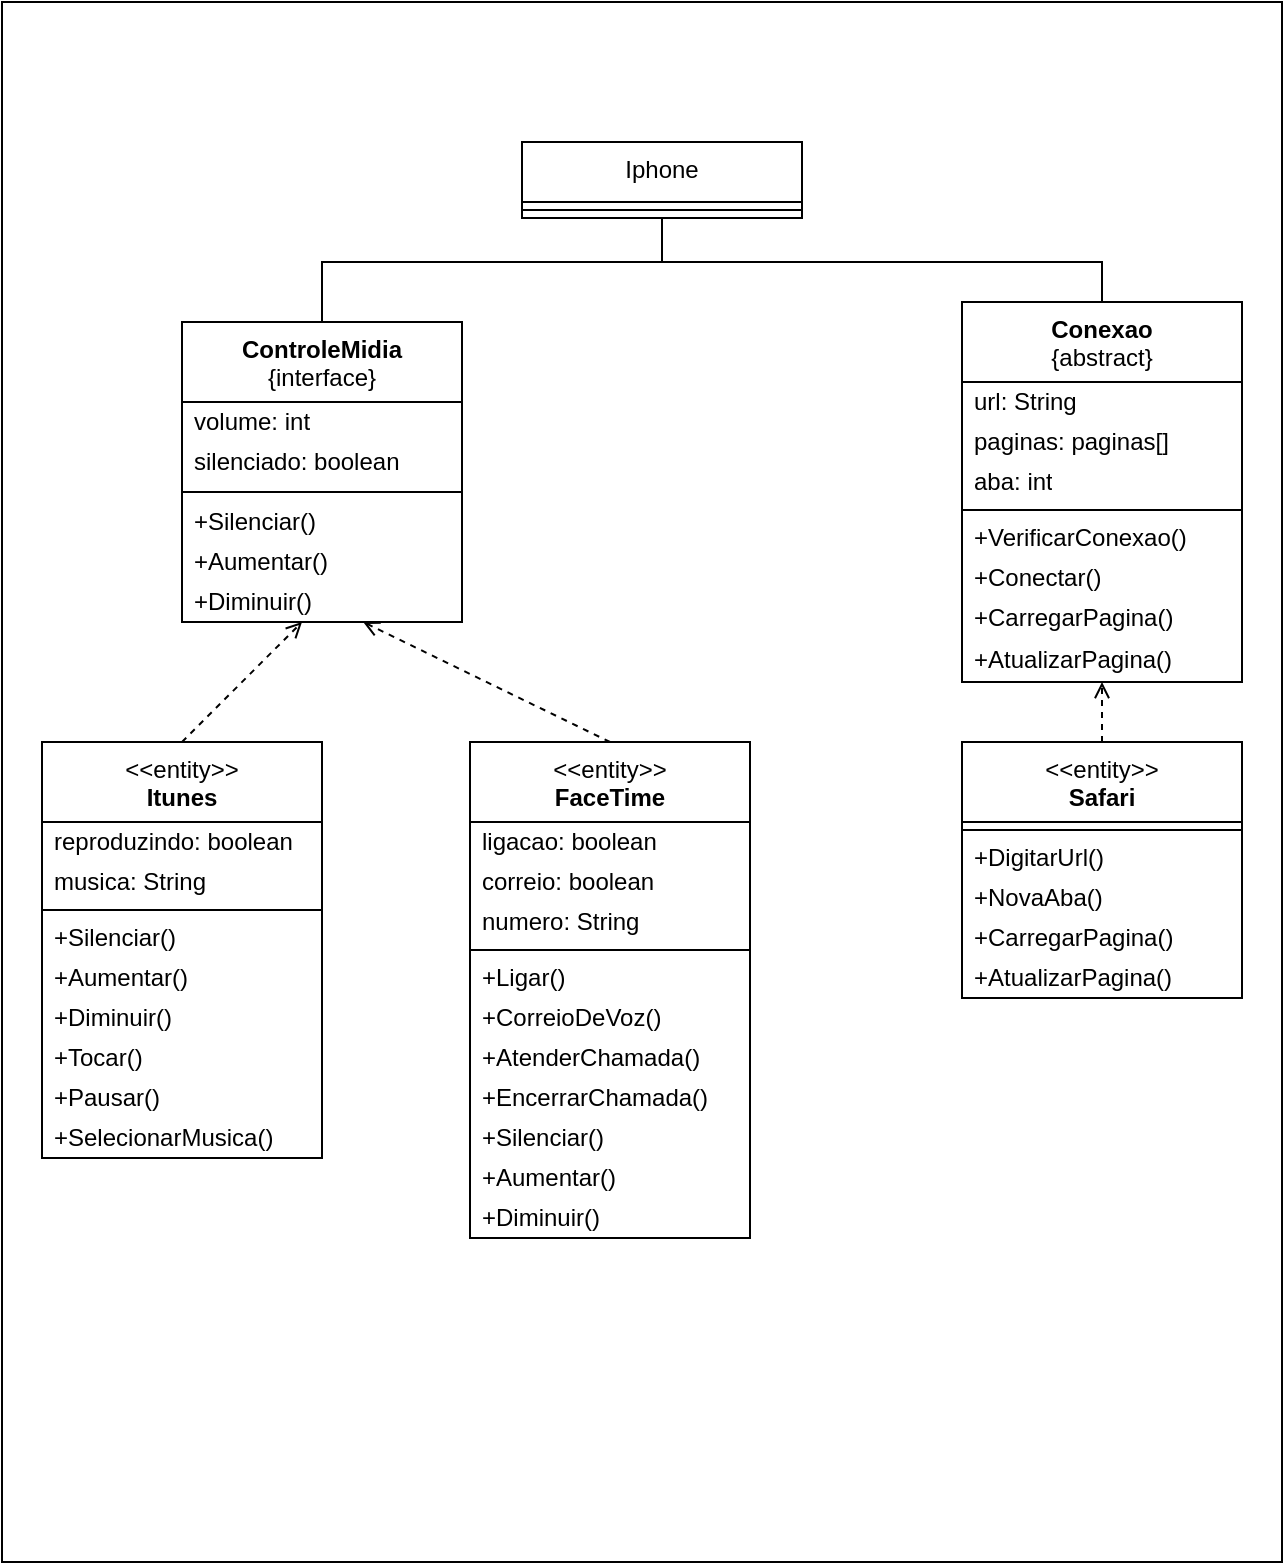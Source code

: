 <mxfile version="24.2.5" type="device">
  <diagram name="Página-1" id="nwM0cqjNn70up5FJQw5t">
    <mxGraphModel dx="1195" dy="697" grid="1" gridSize="10" guides="1" tooltips="1" connect="1" arrows="1" fold="1" page="1" pageScale="1" pageWidth="827" pageHeight="1169" math="0" shadow="0">
      <root>
        <mxCell id="0" />
        <mxCell id="1" parent="0" />
        <mxCell id="vtEWxaQYt0W5VI3pN4cC-109" value="" style="rounded=0;whiteSpace=wrap;html=1;" vertex="1" parent="1">
          <mxGeometry x="40" y="30" width="640" height="780" as="geometry" />
        </mxCell>
        <mxCell id="vtEWxaQYt0W5VI3pN4cC-14" value="Iphone" style="swimlane;fontStyle=0;align=center;verticalAlign=top;childLayout=stackLayout;horizontal=1;startSize=30;horizontalStack=0;resizeParent=1;resizeParentMax=0;resizeLast=0;collapsible=0;marginBottom=0;html=1;whiteSpace=wrap;" vertex="1" parent="1">
          <mxGeometry x="300" y="100" width="140" height="38" as="geometry" />
        </mxCell>
        <mxCell id="vtEWxaQYt0W5VI3pN4cC-19" value="" style="line;strokeWidth=1;fillColor=none;align=left;verticalAlign=middle;spacingTop=-1;spacingLeft=3;spacingRight=3;rotatable=0;labelPosition=right;points=[];portConstraint=eastwest;" vertex="1" parent="vtEWxaQYt0W5VI3pN4cC-14">
          <mxGeometry y="30" width="140" height="8" as="geometry" />
        </mxCell>
        <mxCell id="vtEWxaQYt0W5VI3pN4cC-22" value="&amp;lt;&amp;lt;entity&amp;gt;&amp;gt;&lt;br&gt;&lt;b&gt;Itunes&lt;/b&gt;" style="swimlane;fontStyle=0;align=center;verticalAlign=top;childLayout=stackLayout;horizontal=1;startSize=40;horizontalStack=0;resizeParent=1;resizeParentMax=0;resizeLast=0;collapsible=0;marginBottom=0;html=1;whiteSpace=wrap;" vertex="1" parent="1">
          <mxGeometry x="60" y="400" width="140" height="208" as="geometry" />
        </mxCell>
        <mxCell id="vtEWxaQYt0W5VI3pN4cC-24" value="reproduzindo: boolean" style="text;html=1;strokeColor=none;fillColor=none;align=left;verticalAlign=middle;spacingLeft=4;spacingRight=4;overflow=hidden;rotatable=0;points=[[0,0.5],[1,0.5]];portConstraint=eastwest;whiteSpace=wrap;" vertex="1" parent="vtEWxaQYt0W5VI3pN4cC-22">
          <mxGeometry y="40" width="140" height="20" as="geometry" />
        </mxCell>
        <mxCell id="vtEWxaQYt0W5VI3pN4cC-77" value="musica: String" style="text;html=1;strokeColor=none;fillColor=none;align=left;verticalAlign=middle;spacingLeft=4;spacingRight=4;overflow=hidden;rotatable=0;points=[[0,0.5],[1,0.5]];portConstraint=eastwest;whiteSpace=wrap;" vertex="1" parent="vtEWxaQYt0W5VI3pN4cC-22">
          <mxGeometry y="60" width="140" height="20" as="geometry" />
        </mxCell>
        <mxCell id="vtEWxaQYt0W5VI3pN4cC-27" value="" style="line;strokeWidth=1;fillColor=none;align=left;verticalAlign=middle;spacingTop=-1;spacingLeft=3;spacingRight=3;rotatable=0;labelPosition=right;points=[];portConstraint=eastwest;" vertex="1" parent="vtEWxaQYt0W5VI3pN4cC-22">
          <mxGeometry y="80" width="140" height="8" as="geometry" />
        </mxCell>
        <mxCell id="vtEWxaQYt0W5VI3pN4cC-29" value="+Silenciar()" style="text;html=1;strokeColor=none;fillColor=none;align=left;verticalAlign=middle;spacingLeft=4;spacingRight=4;overflow=hidden;rotatable=0;points=[[0,0.5],[1,0.5]];portConstraint=eastwest;whiteSpace=wrap;" vertex="1" parent="vtEWxaQYt0W5VI3pN4cC-22">
          <mxGeometry y="88" width="140" height="20" as="geometry" />
        </mxCell>
        <mxCell id="vtEWxaQYt0W5VI3pN4cC-57" value="+Aumentar()" style="text;html=1;strokeColor=none;fillColor=none;align=left;verticalAlign=middle;spacingLeft=4;spacingRight=4;overflow=hidden;rotatable=0;points=[[0,0.5],[1,0.5]];portConstraint=eastwest;whiteSpace=wrap;" vertex="1" parent="vtEWxaQYt0W5VI3pN4cC-22">
          <mxGeometry y="108" width="140" height="20" as="geometry" />
        </mxCell>
        <mxCell id="vtEWxaQYt0W5VI3pN4cC-58" value="+Diminuir()" style="text;html=1;strokeColor=none;fillColor=none;align=left;verticalAlign=middle;spacingLeft=4;spacingRight=4;overflow=hidden;rotatable=0;points=[[0,0.5],[1,0.5]];portConstraint=eastwest;whiteSpace=wrap;" vertex="1" parent="vtEWxaQYt0W5VI3pN4cC-22">
          <mxGeometry y="128" width="140" height="20" as="geometry" />
        </mxCell>
        <mxCell id="vtEWxaQYt0W5VI3pN4cC-65" value="+Tocar()" style="text;html=1;strokeColor=none;fillColor=none;align=left;verticalAlign=middle;spacingLeft=4;spacingRight=4;overflow=hidden;rotatable=0;points=[[0,0.5],[1,0.5]];portConstraint=eastwest;whiteSpace=wrap;" vertex="1" parent="vtEWxaQYt0W5VI3pN4cC-22">
          <mxGeometry y="148" width="140" height="20" as="geometry" />
        </mxCell>
        <mxCell id="vtEWxaQYt0W5VI3pN4cC-67" value="+Pausar()" style="text;html=1;strokeColor=none;fillColor=none;align=left;verticalAlign=middle;spacingLeft=4;spacingRight=4;overflow=hidden;rotatable=0;points=[[0,0.5],[1,0.5]];portConstraint=eastwest;whiteSpace=wrap;" vertex="1" parent="vtEWxaQYt0W5VI3pN4cC-22">
          <mxGeometry y="168" width="140" height="20" as="geometry" />
        </mxCell>
        <mxCell id="vtEWxaQYt0W5VI3pN4cC-68" value="+SelecionarMusica()" style="text;html=1;strokeColor=none;fillColor=none;align=left;verticalAlign=middle;spacingLeft=4;spacingRight=4;overflow=hidden;rotatable=0;points=[[0,0.5],[1,0.5]];portConstraint=eastwest;whiteSpace=wrap;" vertex="1" parent="vtEWxaQYt0W5VI3pN4cC-22">
          <mxGeometry y="188" width="140" height="20" as="geometry" />
        </mxCell>
        <mxCell id="vtEWxaQYt0W5VI3pN4cC-30" value="&amp;lt;&amp;lt;entity&amp;gt;&amp;gt;&lt;br&gt;&lt;b&gt;FaceTime&lt;/b&gt;" style="swimlane;fontStyle=0;align=center;verticalAlign=top;childLayout=stackLayout;horizontal=1;startSize=40;horizontalStack=0;resizeParent=1;resizeParentMax=0;resizeLast=0;collapsible=0;marginBottom=0;html=1;whiteSpace=wrap;" vertex="1" parent="1">
          <mxGeometry x="274" y="400" width="140" height="248" as="geometry" />
        </mxCell>
        <mxCell id="vtEWxaQYt0W5VI3pN4cC-32" value="ligacao: boolean" style="text;html=1;strokeColor=none;fillColor=none;align=left;verticalAlign=middle;spacingLeft=4;spacingRight=4;overflow=hidden;rotatable=0;points=[[0,0.5],[1,0.5]];portConstraint=eastwest;whiteSpace=wrap;" vertex="1" parent="vtEWxaQYt0W5VI3pN4cC-30">
          <mxGeometry y="40" width="140" height="20" as="geometry" />
        </mxCell>
        <mxCell id="vtEWxaQYt0W5VI3pN4cC-92" value="correio: boolean" style="text;html=1;strokeColor=none;fillColor=none;align=left;verticalAlign=middle;spacingLeft=4;spacingRight=4;overflow=hidden;rotatable=0;points=[[0,0.5],[1,0.5]];portConstraint=eastwest;whiteSpace=wrap;" vertex="1" parent="vtEWxaQYt0W5VI3pN4cC-30">
          <mxGeometry y="60" width="140" height="20" as="geometry" />
        </mxCell>
        <mxCell id="vtEWxaQYt0W5VI3pN4cC-104" value="numero: String" style="text;html=1;strokeColor=none;fillColor=none;align=left;verticalAlign=middle;spacingLeft=4;spacingRight=4;overflow=hidden;rotatable=0;points=[[0,0.5],[1,0.5]];portConstraint=eastwest;whiteSpace=wrap;" vertex="1" parent="vtEWxaQYt0W5VI3pN4cC-30">
          <mxGeometry y="80" width="140" height="20" as="geometry" />
        </mxCell>
        <mxCell id="vtEWxaQYt0W5VI3pN4cC-35" value="" style="line;strokeWidth=1;fillColor=none;align=left;verticalAlign=middle;spacingTop=-1;spacingLeft=3;spacingRight=3;rotatable=0;labelPosition=right;points=[];portConstraint=eastwest;" vertex="1" parent="vtEWxaQYt0W5VI3pN4cC-30">
          <mxGeometry y="100" width="140" height="8" as="geometry" />
        </mxCell>
        <mxCell id="vtEWxaQYt0W5VI3pN4cC-69" value="+Ligar()" style="text;html=1;strokeColor=none;fillColor=none;align=left;verticalAlign=middle;spacingLeft=4;spacingRight=4;overflow=hidden;rotatable=0;points=[[0,0.5],[1,0.5]];portConstraint=eastwest;whiteSpace=wrap;" vertex="1" parent="vtEWxaQYt0W5VI3pN4cC-30">
          <mxGeometry y="108" width="140" height="20" as="geometry" />
        </mxCell>
        <mxCell id="vtEWxaQYt0W5VI3pN4cC-70" value="+CorreioDeVoz()" style="text;html=1;strokeColor=none;fillColor=none;align=left;verticalAlign=middle;spacingLeft=4;spacingRight=4;overflow=hidden;rotatable=0;points=[[0,0.5],[1,0.5]];portConstraint=eastwest;whiteSpace=wrap;" vertex="1" parent="vtEWxaQYt0W5VI3pN4cC-30">
          <mxGeometry y="128" width="140" height="20" as="geometry" />
        </mxCell>
        <mxCell id="vtEWxaQYt0W5VI3pN4cC-81" value="+AtenderChamada()" style="text;html=1;strokeColor=none;fillColor=none;align=left;verticalAlign=middle;spacingLeft=4;spacingRight=4;overflow=hidden;rotatable=0;points=[[0,0.5],[1,0.5]];portConstraint=eastwest;whiteSpace=wrap;" vertex="1" parent="vtEWxaQYt0W5VI3pN4cC-30">
          <mxGeometry y="148" width="140" height="20" as="geometry" />
        </mxCell>
        <mxCell id="vtEWxaQYt0W5VI3pN4cC-80" value="+EncerrarChamada()" style="text;html=1;strokeColor=none;fillColor=none;align=left;verticalAlign=middle;spacingLeft=4;spacingRight=4;overflow=hidden;rotatable=0;points=[[0,0.5],[1,0.5]];portConstraint=eastwest;whiteSpace=wrap;" vertex="1" parent="vtEWxaQYt0W5VI3pN4cC-30">
          <mxGeometry y="168" width="140" height="20" as="geometry" />
        </mxCell>
        <mxCell id="vtEWxaQYt0W5VI3pN4cC-36" value="+Silenciar()" style="text;html=1;strokeColor=none;fillColor=none;align=left;verticalAlign=middle;spacingLeft=4;spacingRight=4;overflow=hidden;rotatable=0;points=[[0,0.5],[1,0.5]];portConstraint=eastwest;whiteSpace=wrap;" vertex="1" parent="vtEWxaQYt0W5VI3pN4cC-30">
          <mxGeometry y="188" width="140" height="20" as="geometry" />
        </mxCell>
        <mxCell id="vtEWxaQYt0W5VI3pN4cC-37" value="+Aumentar()" style="text;html=1;strokeColor=none;fillColor=none;align=left;verticalAlign=middle;spacingLeft=4;spacingRight=4;overflow=hidden;rotatable=0;points=[[0,0.5],[1,0.5]];portConstraint=eastwest;whiteSpace=wrap;" vertex="1" parent="vtEWxaQYt0W5VI3pN4cC-30">
          <mxGeometry y="208" width="140" height="20" as="geometry" />
        </mxCell>
        <mxCell id="vtEWxaQYt0W5VI3pN4cC-64" value="+Diminuir()" style="text;html=1;strokeColor=none;fillColor=none;align=left;verticalAlign=middle;spacingLeft=4;spacingRight=4;overflow=hidden;rotatable=0;points=[[0,0.5],[1,0.5]];portConstraint=eastwest;whiteSpace=wrap;" vertex="1" parent="vtEWxaQYt0W5VI3pN4cC-30">
          <mxGeometry y="228" width="140" height="20" as="geometry" />
        </mxCell>
        <mxCell id="vtEWxaQYt0W5VI3pN4cC-38" value="&lt;div&gt;&lt;b&gt;Conexao&lt;/b&gt;&lt;/div&gt;&lt;div&gt;{abstract}&lt;b&gt;&lt;br&gt;&lt;/b&gt;&lt;/div&gt;" style="swimlane;fontStyle=0;align=center;verticalAlign=top;childLayout=stackLayout;horizontal=1;startSize=40;horizontalStack=0;resizeParent=1;resizeParentMax=0;resizeLast=0;collapsible=0;marginBottom=0;html=1;whiteSpace=wrap;" vertex="1" parent="1">
          <mxGeometry x="520" y="180" width="140" height="190" as="geometry" />
        </mxCell>
        <mxCell id="vtEWxaQYt0W5VI3pN4cC-40" value="url: String" style="text;html=1;strokeColor=none;fillColor=none;align=left;verticalAlign=middle;spacingLeft=4;spacingRight=4;overflow=hidden;rotatable=0;points=[[0,0.5],[1,0.5]];portConstraint=eastwest;whiteSpace=wrap;" vertex="1" parent="vtEWxaQYt0W5VI3pN4cC-38">
          <mxGeometry y="40" width="140" height="20" as="geometry" />
        </mxCell>
        <mxCell id="vtEWxaQYt0W5VI3pN4cC-105" value="paginas: paginas[]" style="text;html=1;strokeColor=none;fillColor=none;align=left;verticalAlign=middle;spacingLeft=4;spacingRight=4;overflow=hidden;rotatable=0;points=[[0,0.5],[1,0.5]];portConstraint=eastwest;whiteSpace=wrap;" vertex="1" parent="vtEWxaQYt0W5VI3pN4cC-38">
          <mxGeometry y="60" width="140" height="20" as="geometry" />
        </mxCell>
        <mxCell id="vtEWxaQYt0W5VI3pN4cC-106" value="aba: int" style="text;html=1;strokeColor=none;fillColor=none;align=left;verticalAlign=middle;spacingLeft=4;spacingRight=4;overflow=hidden;rotatable=0;points=[[0,0.5],[1,0.5]];portConstraint=eastwest;whiteSpace=wrap;" vertex="1" parent="vtEWxaQYt0W5VI3pN4cC-38">
          <mxGeometry y="80" width="140" height="20" as="geometry" />
        </mxCell>
        <mxCell id="vtEWxaQYt0W5VI3pN4cC-43" value="" style="line;strokeWidth=1;fillColor=none;align=left;verticalAlign=middle;spacingTop=-1;spacingLeft=3;spacingRight=3;rotatable=0;labelPosition=right;points=[];portConstraint=eastwest;" vertex="1" parent="vtEWxaQYt0W5VI3pN4cC-38">
          <mxGeometry y="100" width="140" height="8" as="geometry" />
        </mxCell>
        <mxCell id="vtEWxaQYt0W5VI3pN4cC-45" value="+VerificarConexao()" style="text;html=1;strokeColor=none;fillColor=none;align=left;verticalAlign=middle;spacingLeft=4;spacingRight=4;overflow=hidden;rotatable=0;points=[[0,0.5],[1,0.5]];portConstraint=eastwest;whiteSpace=wrap;" vertex="1" parent="vtEWxaQYt0W5VI3pN4cC-38">
          <mxGeometry y="108" width="140" height="20" as="geometry" />
        </mxCell>
        <mxCell id="vtEWxaQYt0W5VI3pN4cC-78" value="+Conectar()" style="text;html=1;strokeColor=none;fillColor=none;align=left;verticalAlign=middle;spacingLeft=4;spacingRight=4;overflow=hidden;rotatable=0;points=[[0,0.5],[1,0.5]];portConstraint=eastwest;whiteSpace=wrap;" vertex="1" parent="vtEWxaQYt0W5VI3pN4cC-38">
          <mxGeometry y="128" width="140" height="20" as="geometry" />
        </mxCell>
        <mxCell id="vtEWxaQYt0W5VI3pN4cC-88" value="+CarregarPagina()" style="text;html=1;strokeColor=none;fillColor=none;align=left;verticalAlign=middle;spacingLeft=4;spacingRight=4;overflow=hidden;rotatable=0;points=[[0,0.5],[1,0.5]];portConstraint=eastwest;whiteSpace=wrap;" vertex="1" parent="vtEWxaQYt0W5VI3pN4cC-38">
          <mxGeometry y="148" width="140" height="20" as="geometry" />
        </mxCell>
        <mxCell id="vtEWxaQYt0W5VI3pN4cC-79" value="+AtualizarPagina()" style="text;html=1;strokeColor=none;fillColor=none;align=left;verticalAlign=middle;spacingLeft=4;spacingRight=4;overflow=hidden;rotatable=0;points=[[0,0.5],[1,0.5]];portConstraint=eastwest;whiteSpace=wrap;" vertex="1" parent="vtEWxaQYt0W5VI3pN4cC-38">
          <mxGeometry y="168" width="140" height="22" as="geometry" />
        </mxCell>
        <mxCell id="vtEWxaQYt0W5VI3pN4cC-46" value="&lt;div&gt;&lt;b&gt;ControleMidia&lt;/b&gt;&lt;/div&gt;&lt;div&gt;{interface}&lt;/div&gt;" style="swimlane;fontStyle=0;align=center;verticalAlign=top;childLayout=stackLayout;horizontal=1;startSize=40;horizontalStack=0;resizeParent=1;resizeParentMax=0;resizeLast=0;collapsible=0;marginBottom=0;html=1;whiteSpace=wrap;" vertex="1" parent="1">
          <mxGeometry x="130" y="190" width="140" height="150" as="geometry" />
        </mxCell>
        <mxCell id="vtEWxaQYt0W5VI3pN4cC-53" value="volume: int" style="text;html=1;strokeColor=none;fillColor=none;align=left;verticalAlign=middle;spacingLeft=4;spacingRight=4;overflow=hidden;rotatable=0;points=[[0,0.5],[1,0.5]];portConstraint=eastwest;whiteSpace=wrap;" vertex="1" parent="vtEWxaQYt0W5VI3pN4cC-46">
          <mxGeometry y="40" width="140" height="20" as="geometry" />
        </mxCell>
        <mxCell id="vtEWxaQYt0W5VI3pN4cC-63" value="silenciado: boolean" style="text;html=1;strokeColor=none;fillColor=none;align=left;verticalAlign=middle;spacingLeft=4;spacingRight=4;overflow=hidden;rotatable=0;points=[[0,0.5],[1,0.5]];portConstraint=eastwest;whiteSpace=wrap;" vertex="1" parent="vtEWxaQYt0W5VI3pN4cC-46">
          <mxGeometry y="60" width="140" height="20" as="geometry" />
        </mxCell>
        <mxCell id="vtEWxaQYt0W5VI3pN4cC-51" value="" style="line;strokeWidth=1;fillColor=none;align=left;verticalAlign=middle;spacingTop=-1;spacingLeft=3;spacingRight=3;rotatable=0;labelPosition=right;points=[];portConstraint=eastwest;" vertex="1" parent="vtEWxaQYt0W5VI3pN4cC-46">
          <mxGeometry y="80" width="140" height="10" as="geometry" />
        </mxCell>
        <mxCell id="vtEWxaQYt0W5VI3pN4cC-62" value="+Silenciar()" style="text;html=1;strokeColor=none;fillColor=none;align=left;verticalAlign=middle;spacingLeft=4;spacingRight=4;overflow=hidden;rotatable=0;points=[[0,0.5],[1,0.5]];portConstraint=eastwest;whiteSpace=wrap;" vertex="1" parent="vtEWxaQYt0W5VI3pN4cC-46">
          <mxGeometry y="90" width="140" height="20" as="geometry" />
        </mxCell>
        <mxCell id="vtEWxaQYt0W5VI3pN4cC-55" value="+Aumentar()" style="text;html=1;strokeColor=none;fillColor=none;align=left;verticalAlign=middle;spacingLeft=4;spacingRight=4;overflow=hidden;rotatable=0;points=[[0,0.5],[1,0.5]];portConstraint=eastwest;whiteSpace=wrap;" vertex="1" parent="vtEWxaQYt0W5VI3pN4cC-46">
          <mxGeometry y="110" width="140" height="20" as="geometry" />
        </mxCell>
        <mxCell id="vtEWxaQYt0W5VI3pN4cC-56" value="+Diminuir()" style="text;html=1;strokeColor=none;fillColor=none;align=left;verticalAlign=middle;spacingLeft=4;spacingRight=4;overflow=hidden;rotatable=0;points=[[0,0.5],[1,0.5]];portConstraint=eastwest;whiteSpace=wrap;" vertex="1" parent="vtEWxaQYt0W5VI3pN4cC-46">
          <mxGeometry y="130" width="140" height="20" as="geometry" />
        </mxCell>
        <mxCell id="vtEWxaQYt0W5VI3pN4cC-72" value="" style="html=1;verticalAlign=bottom;labelBackgroundColor=none;endArrow=open;endFill=0;dashed=1;rounded=0;exitX=0.5;exitY=0;exitDx=0;exitDy=0;" edge="1" parent="1" source="vtEWxaQYt0W5VI3pN4cC-22" target="vtEWxaQYt0W5VI3pN4cC-56">
          <mxGeometry width="160" relative="1" as="geometry">
            <mxPoint x="340" y="400" as="sourcePoint" />
            <mxPoint x="200" y="390" as="targetPoint" />
          </mxGeometry>
        </mxCell>
        <mxCell id="vtEWxaQYt0W5VI3pN4cC-73" value="" style="html=1;verticalAlign=bottom;labelBackgroundColor=none;endArrow=open;endFill=0;dashed=1;rounded=0;exitX=0.5;exitY=0;exitDx=0;exitDy=0;" edge="1" parent="1" source="vtEWxaQYt0W5VI3pN4cC-30" target="vtEWxaQYt0W5VI3pN4cC-56">
          <mxGeometry width="160" relative="1" as="geometry">
            <mxPoint x="140" y="450" as="sourcePoint" />
            <mxPoint x="250" y="400" as="targetPoint" />
          </mxGeometry>
        </mxCell>
        <mxCell id="vtEWxaQYt0W5VI3pN4cC-75" value="" style="endArrow=none;startArrow=none;endFill=0;startFill=0;endSize=8;html=1;verticalAlign=bottom;labelBackgroundColor=none;strokeWidth=1;rounded=0;strokeColor=default;exitX=0.5;exitY=0;exitDx=0;exitDy=0;entryX=0.5;entryY=1;entryDx=0;entryDy=0;" edge="1" parent="1" source="vtEWxaQYt0W5VI3pN4cC-46" target="vtEWxaQYt0W5VI3pN4cC-14">
          <mxGeometry width="160" relative="1" as="geometry">
            <mxPoint x="264" y="170" as="sourcePoint" />
            <mxPoint x="424" y="170" as="targetPoint" />
            <Array as="points">
              <mxPoint x="200" y="160" />
              <mxPoint x="370" y="160" />
            </Array>
          </mxGeometry>
        </mxCell>
        <mxCell id="vtEWxaQYt0W5VI3pN4cC-76" value="" style="endArrow=none;startArrow=none;endFill=0;startFill=0;endSize=8;html=1;verticalAlign=bottom;labelBackgroundColor=none;strokeWidth=1;rounded=0;strokeColor=default;exitX=0.5;exitY=0;exitDx=0;exitDy=0;entryX=0.5;entryY=1;entryDx=0;entryDy=0;" edge="1" parent="1" source="vtEWxaQYt0W5VI3pN4cC-38" target="vtEWxaQYt0W5VI3pN4cC-14">
          <mxGeometry width="160" relative="1" as="geometry">
            <mxPoint x="580" y="222" as="sourcePoint" />
            <mxPoint x="764" y="130" as="targetPoint" />
            <Array as="points">
              <mxPoint x="590" y="160" />
              <mxPoint x="370" y="160" />
            </Array>
          </mxGeometry>
        </mxCell>
        <mxCell id="vtEWxaQYt0W5VI3pN4cC-82" value="&amp;lt;&amp;lt;entity&amp;gt;&amp;gt;&lt;br&gt;&lt;b&gt;Safari&lt;/b&gt;" style="swimlane;fontStyle=0;align=center;verticalAlign=top;childLayout=stackLayout;horizontal=1;startSize=40;horizontalStack=0;resizeParent=1;resizeParentMax=0;resizeLast=0;collapsible=0;marginBottom=0;html=1;whiteSpace=wrap;" vertex="1" parent="1">
          <mxGeometry x="520" y="400" width="140" height="128" as="geometry" />
        </mxCell>
        <mxCell id="vtEWxaQYt0W5VI3pN4cC-84" value="" style="line;strokeWidth=1;fillColor=none;align=left;verticalAlign=middle;spacingTop=-1;spacingLeft=3;spacingRight=3;rotatable=0;labelPosition=right;points=[];portConstraint=eastwest;" vertex="1" parent="vtEWxaQYt0W5VI3pN4cC-82">
          <mxGeometry y="40" width="140" height="8" as="geometry" />
        </mxCell>
        <mxCell id="vtEWxaQYt0W5VI3pN4cC-85" value="+DigitarUrl()" style="text;html=1;strokeColor=none;fillColor=none;align=left;verticalAlign=middle;spacingLeft=4;spacingRight=4;overflow=hidden;rotatable=0;points=[[0,0.5],[1,0.5]];portConstraint=eastwest;whiteSpace=wrap;" vertex="1" parent="vtEWxaQYt0W5VI3pN4cC-82">
          <mxGeometry y="48" width="140" height="20" as="geometry" />
        </mxCell>
        <mxCell id="vtEWxaQYt0W5VI3pN4cC-86" value="+NovaAba()" style="text;html=1;strokeColor=none;fillColor=none;align=left;verticalAlign=middle;spacingLeft=4;spacingRight=4;overflow=hidden;rotatable=0;points=[[0,0.5],[1,0.5]];portConstraint=eastwest;whiteSpace=wrap;" vertex="1" parent="vtEWxaQYt0W5VI3pN4cC-82">
          <mxGeometry y="68" width="140" height="20" as="geometry" />
        </mxCell>
        <mxCell id="vtEWxaQYt0W5VI3pN4cC-87" value="+CarregarPagina()" style="text;html=1;strokeColor=none;fillColor=none;align=left;verticalAlign=middle;spacingLeft=4;spacingRight=4;overflow=hidden;rotatable=0;points=[[0,0.5],[1,0.5]];portConstraint=eastwest;whiteSpace=wrap;" vertex="1" parent="vtEWxaQYt0W5VI3pN4cC-82">
          <mxGeometry y="88" width="140" height="20" as="geometry" />
        </mxCell>
        <mxCell id="vtEWxaQYt0W5VI3pN4cC-89" value="+AtualizarPagina()" style="text;html=1;strokeColor=none;fillColor=none;align=left;verticalAlign=middle;spacingLeft=4;spacingRight=4;overflow=hidden;rotatable=0;points=[[0,0.5],[1,0.5]];portConstraint=eastwest;whiteSpace=wrap;" vertex="1" parent="vtEWxaQYt0W5VI3pN4cC-82">
          <mxGeometry y="108" width="140" height="20" as="geometry" />
        </mxCell>
        <mxCell id="vtEWxaQYt0W5VI3pN4cC-90" value="" style="html=1;verticalAlign=bottom;labelBackgroundColor=none;endArrow=open;endFill=0;dashed=1;rounded=0;exitX=0.5;exitY=0;exitDx=0;exitDy=0;" edge="1" parent="1" source="vtEWxaQYt0W5VI3pN4cC-82" target="vtEWxaQYt0W5VI3pN4cC-79">
          <mxGeometry width="160" relative="1" as="geometry">
            <mxPoint x="608" y="388" as="sourcePoint" />
            <mxPoint x="580" y="340" as="targetPoint" />
          </mxGeometry>
        </mxCell>
      </root>
    </mxGraphModel>
  </diagram>
</mxfile>
